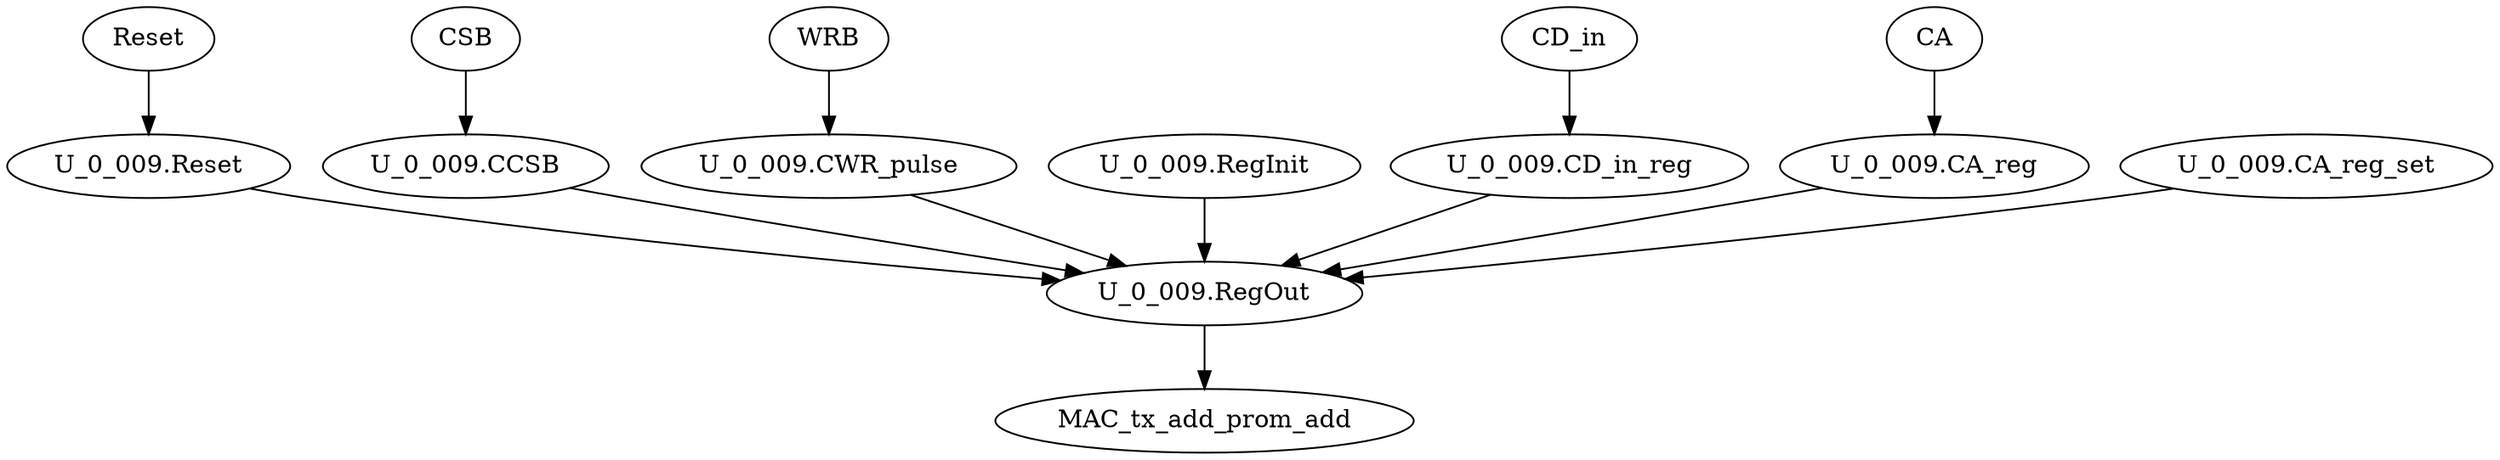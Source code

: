 strict digraph "" {
	Reset	 [complexity=1,
		importance=0.0308170945521,
		rank=0.0308170945521];
	"U_0_009.Reset"	 [complexity=1,
		importance=0.029063591725,
		rank=0.029063591725];
	Reset -> "U_0_009.Reset";
	"U_0_009.CCSB"	 [complexity=4,
		importance=0.01541508742,
		rank=0.00385377185501];
	"U_0_009.RegOut"	 [complexity=0,
		importance=0.0136486911662,
		rank=0.0];
	"U_0_009.CCSB" -> "U_0_009.RegOut";
	WRB	 [complexity=4,
		importance=0.0171685902472,
		rank=0.00429214756179];
	"U_0_009.CWR_pulse"	 [complexity=4,
		importance=0.01541508742,
		rank=0.00385377185501];
	WRB -> "U_0_009.CWR_pulse";
	"U_0_009.RegInit"	 [complexity=2,
		importance=0.0154021939933,
		rank=0.00770109699667];
	"U_0_009.RegInit" -> "U_0_009.RegOut";
	"U_0_009.Reset" -> "U_0_009.RegOut";
	CD_in	 [complexity=2,
		importance=0.0171830953522,
		rank=0.00859154767611];
	"U_0_009.CD_in_reg"	 [complexity=2,
		importance=0.0154295925251,
		rank=0.00771479626255];
	CD_in -> "U_0_009.CD_in_reg";
	CA	 [complexity=4,
		importance=0.0171685902472,
		rank=0.00429214756179];
	"U_0_009.CA_reg"	 [complexity=4,
		importance=0.01541508742,
		rank=0.00385377185501];
	CA -> "U_0_009.CA_reg";
	MAC_tx_add_prom_add	 [complexity=0,
		importance=0.00571852560641,
		rank=0.0];
	"U_0_009.RegOut" -> MAC_tx_add_prom_add;
	"U_0_009.CD_in_reg" -> "U_0_009.RegOut";
	"U_0_009.CA_reg" -> "U_0_009.RegOut";
	CSB	 [complexity=4,
		importance=0.0171685902472,
		rank=0.00429214756179];
	CSB -> "U_0_009.CCSB";
	"U_0_009.CWR_pulse" -> "U_0_009.RegOut";
	"U_0_009.CA_reg_set"	 [complexity=4,
		importance=0.0154021939933,
		rank=0.00385054849833];
	"U_0_009.CA_reg_set" -> "U_0_009.RegOut";
}
